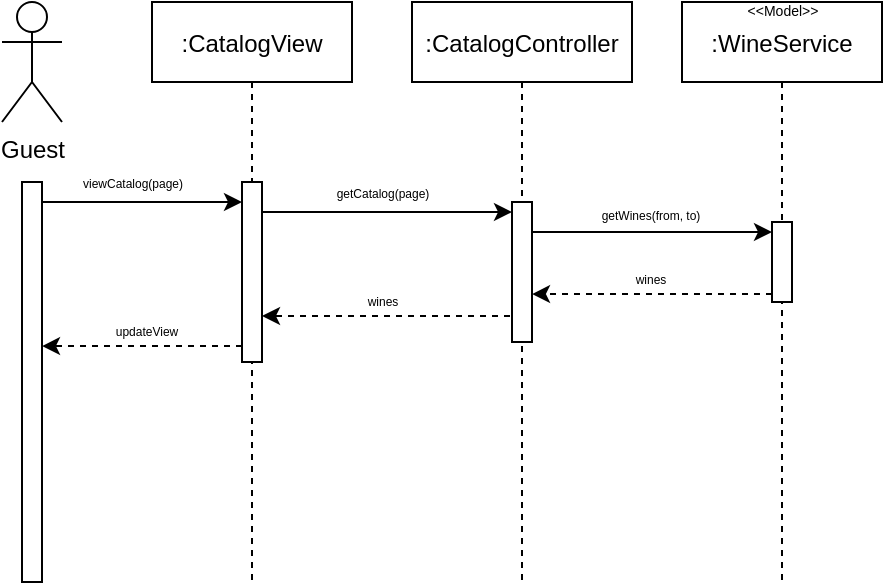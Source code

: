 <mxfile version="16.1.2" type="device" pages="3"><diagram id="kgpKYQtTHZ0yAKxKKP6v" name="Catalog"><mxGraphModel dx="946" dy="608" grid="1" gridSize="10" guides="1" tooltips="1" connect="1" arrows="1" fold="1" page="1" pageScale="1" pageWidth="850" pageHeight="1100" math="0" shadow="0"><root><mxCell id="0"/><mxCell id="1" parent="0"/><mxCell id="BLzwnITTVKvKmprDucoq-1" value=":CatalogView" style="shape=umlLifeline;perimeter=lifelinePerimeter;container=1;collapsible=0;recursiveResize=0;rounded=0;shadow=0;strokeWidth=1;" parent="1" vertex="1"><mxGeometry x="190" y="100" width="100" height="290" as="geometry"/></mxCell><mxCell id="BLzwnITTVKvKmprDucoq-2" value="" style="points=[];perimeter=orthogonalPerimeter;rounded=0;shadow=0;strokeWidth=1;" parent="BLzwnITTVKvKmprDucoq-1" vertex="1"><mxGeometry x="45" y="90" width="10" height="90" as="geometry"/></mxCell><mxCell id="BLzwnITTVKvKmprDucoq-35" style="edgeStyle=orthogonalEdgeStyle;rounded=0;orthogonalLoop=1;jettySize=auto;html=1;dashed=1;" parent="BLzwnITTVKvKmprDucoq-1" source="BLzwnITTVKvKmprDucoq-2" edge="1"><mxGeometry relative="1" as="geometry"><mxPoint x="40" y="172" as="sourcePoint"/><mxPoint x="-55" y="172.029" as="targetPoint"/><Array as="points"><mxPoint x="20" y="172"/><mxPoint x="20" y="172"/></Array></mxGeometry></mxCell><mxCell id="BLzwnITTVKvKmprDucoq-3" value="Guest" style="shape=umlActor;verticalLabelPosition=bottom;verticalAlign=top;html=1;outlineConnect=0;" parent="1" vertex="1"><mxGeometry x="115" y="100" width="30" height="60" as="geometry"/></mxCell><mxCell id="BLzwnITTVKvKmprDucoq-4" style="edgeStyle=orthogonalEdgeStyle;rounded=0;orthogonalLoop=1;jettySize=auto;html=1;" parent="1" source="BLzwnITTVKvKmprDucoq-5" target="BLzwnITTVKvKmprDucoq-2" edge="1"><mxGeometry relative="1" as="geometry"><mxPoint x="235" y="200" as="targetPoint"/><Array as="points"><mxPoint x="210" y="200"/><mxPoint x="210" y="200"/></Array></mxGeometry></mxCell><mxCell id="BLzwnITTVKvKmprDucoq-5" value="" style="points=[];perimeter=orthogonalPerimeter;rounded=0;shadow=0;strokeWidth=1;" parent="1" vertex="1"><mxGeometry x="125" y="190" width="10" height="200" as="geometry"/></mxCell><mxCell id="BLzwnITTVKvKmprDucoq-6" value=":CatalogController" style="shape=umlLifeline;perimeter=lifelinePerimeter;container=1;collapsible=0;recursiveResize=0;rounded=0;shadow=0;strokeWidth=1;" parent="1" vertex="1"><mxGeometry x="320" y="100" width="110" height="290" as="geometry"/></mxCell><mxCell id="BLzwnITTVKvKmprDucoq-7" value="" style="points=[];perimeter=orthogonalPerimeter;rounded=0;shadow=0;strokeWidth=1;" parent="BLzwnITTVKvKmprDucoq-6" vertex="1"><mxGeometry x="50" y="100" width="10" height="70" as="geometry"/></mxCell><mxCell id="BLzwnITTVKvKmprDucoq-10" value="viewCatalog(page)" style="text;html=1;align=center;verticalAlign=middle;resizable=0;points=[];autosize=1;strokeColor=none;fillColor=none;fontSize=6;" parent="1" vertex="1"><mxGeometry x="145" y="186" width="70" height="10" as="geometry"/></mxCell><mxCell id="BLzwnITTVKvKmprDucoq-13" value=":WineService" style="shape=umlLifeline;perimeter=lifelinePerimeter;container=1;collapsible=0;recursiveResize=0;rounded=0;shadow=0;strokeWidth=1;" parent="1" vertex="1"><mxGeometry x="455" y="100" width="100" height="290" as="geometry"/></mxCell><mxCell id="BLzwnITTVKvKmprDucoq-14" value="" style="points=[];perimeter=orthogonalPerimeter;rounded=0;shadow=0;strokeWidth=1;" parent="BLzwnITTVKvKmprDucoq-13" vertex="1"><mxGeometry x="45" y="110" width="10" height="40" as="geometry"/></mxCell><mxCell id="_heIhLO6d8gagkhK0cuP-1" value="&amp;lt;&amp;lt;Model&amp;gt;&amp;gt;" style="text;html=1;align=center;verticalAlign=middle;resizable=0;points=[];autosize=1;strokeColor=none;fillColor=none;fontSize=7;" parent="BLzwnITTVKvKmprDucoq-13" vertex="1"><mxGeometry x="25" width="50" height="10" as="geometry"/></mxCell><mxCell id="BLzwnITTVKvKmprDucoq-28" style="edgeStyle=orthogonalEdgeStyle;rounded=0;orthogonalLoop=1;jettySize=auto;html=1;" parent="1" source="BLzwnITTVKvKmprDucoq-2" edge="1"><mxGeometry relative="1" as="geometry"><mxPoint x="370" y="205" as="targetPoint"/><Array as="points"><mxPoint x="370" y="205"/></Array></mxGeometry></mxCell><mxCell id="BLzwnITTVKvKmprDucoq-29" value="getCatalog(page)" style="text;html=1;align=center;verticalAlign=middle;resizable=0;points=[];autosize=1;strokeColor=none;fillColor=none;fontSize=6;" parent="1" vertex="1"><mxGeometry x="275" y="191" width="60" height="10" as="geometry"/></mxCell><mxCell id="BLzwnITTVKvKmprDucoq-30" style="edgeStyle=orthogonalEdgeStyle;rounded=0;orthogonalLoop=1;jettySize=auto;html=1;" parent="1" edge="1"><mxGeometry relative="1" as="geometry"><mxPoint x="380" y="215.029" as="sourcePoint"/><mxPoint x="500" y="215.029" as="targetPoint"/><Array as="points"><mxPoint x="430" y="215"/><mxPoint x="430" y="215"/></Array></mxGeometry></mxCell><mxCell id="BLzwnITTVKvKmprDucoq-31" value="getWines(from, to)" style="text;html=1;align=center;verticalAlign=middle;resizable=0;points=[];autosize=1;strokeColor=none;fillColor=none;fontSize=6;" parent="1" vertex="1"><mxGeometry x="409" y="202" width="60" height="10" as="geometry"/></mxCell><mxCell id="BLzwnITTVKvKmprDucoq-32" style="edgeStyle=orthogonalEdgeStyle;rounded=0;orthogonalLoop=1;jettySize=auto;html=1;dashed=1;" parent="1" edge="1"><mxGeometry relative="1" as="geometry"><mxPoint x="500" y="246.029" as="sourcePoint"/><mxPoint x="380" y="246.029" as="targetPoint"/><Array as="points"><mxPoint x="410" y="246"/><mxPoint x="410" y="246"/></Array></mxGeometry></mxCell><mxCell id="BLzwnITTVKvKmprDucoq-33" value="wines" style="text;html=1;align=center;verticalAlign=middle;resizable=0;points=[];autosize=1;strokeColor=none;fillColor=none;fontSize=6;" parent="1" vertex="1"><mxGeometry x="424" y="234" width="30" height="10" as="geometry"/></mxCell><mxCell id="BLzwnITTVKvKmprDucoq-34" value="updateView" style="text;html=1;align=center;verticalAlign=middle;resizable=0;points=[];autosize=1;strokeColor=none;fillColor=none;fontSize=6;" parent="1" vertex="1"><mxGeometry x="162" y="260" width="50" height="10" as="geometry"/></mxCell><mxCell id="BLzwnITTVKvKmprDucoq-41" style="edgeStyle=orthogonalEdgeStyle;rounded=0;orthogonalLoop=1;jettySize=auto;html=1;dashed=1;" parent="1" target="BLzwnITTVKvKmprDucoq-2" edge="1"><mxGeometry relative="1" as="geometry"><mxPoint x="370" y="252" as="sourcePoint"/><mxPoint x="260" y="257" as="targetPoint"/><Array as="points"><mxPoint x="370" y="257"/></Array></mxGeometry></mxCell><mxCell id="BLzwnITTVKvKmprDucoq-42" value="wines" style="text;html=1;align=center;verticalAlign=middle;resizable=0;points=[];autosize=1;strokeColor=none;fillColor=none;fontSize=6;" parent="1" vertex="1"><mxGeometry x="290" y="245" width="30" height="10" as="geometry"/></mxCell></root></mxGraphModel></diagram><diagram id="tCzuU7CN7VNqNoygsLYR" name="Cerca"><mxGraphModel dx="757" dy="486" grid="1" gridSize="10" guides="1" tooltips="1" connect="1" arrows="1" fold="1" page="1" pageScale="1" pageWidth="827" pageHeight="1169" math="0" shadow="0"><root><mxCell id="KruUe27yaAUOKIIzav_8-0"/><mxCell id="KruUe27yaAUOKIIzav_8-1" parent="KruUe27yaAUOKIIzav_8-0"/><mxCell id="9DkN42YmrKY3S9AIcgeY-0" value=":SearchForm" style="shape=umlLifeline;perimeter=lifelinePerimeter;container=1;collapsible=0;recursiveResize=0;rounded=0;shadow=0;strokeWidth=1;" parent="KruUe27yaAUOKIIzav_8-1" vertex="1"><mxGeometry x="205" y="100" width="100" height="290" as="geometry"/></mxCell><mxCell id="9DkN42YmrKY3S9AIcgeY-1" value="" style="points=[];perimeter=orthogonalPerimeter;rounded=0;shadow=0;strokeWidth=1;" parent="9DkN42YmrKY3S9AIcgeY-0" vertex="1"><mxGeometry x="45" y="90" width="10" height="130" as="geometry"/></mxCell><mxCell id="9DkN42YmrKY3S9AIcgeY-3" value="Guest" style="shape=umlActor;verticalLabelPosition=bottom;verticalAlign=top;html=1;outlineConnect=0;" parent="KruUe27yaAUOKIIzav_8-1" vertex="1"><mxGeometry x="115" y="100" width="30" height="60" as="geometry"/></mxCell><mxCell id="9DkN42YmrKY3S9AIcgeY-4" style="edgeStyle=orthogonalEdgeStyle;rounded=0;orthogonalLoop=1;jettySize=auto;html=1;" parent="KruUe27yaAUOKIIzav_8-1" source="9DkN42YmrKY3S9AIcgeY-5" target="9DkN42YmrKY3S9AIcgeY-1" edge="1"><mxGeometry relative="1" as="geometry"><mxPoint x="235" y="200" as="targetPoint"/><Array as="points"><mxPoint x="210" y="200"/><mxPoint x="210" y="200"/></Array></mxGeometry></mxCell><mxCell id="c1hNS7Ehd6lKB7082YE--4" style="edgeStyle=orthogonalEdgeStyle;rounded=0;orthogonalLoop=1;jettySize=auto;html=1;" edge="1" parent="KruUe27yaAUOKIIzav_8-1" source="9DkN42YmrKY3S9AIcgeY-5" target="9DkN42YmrKY3S9AIcgeY-1"><mxGeometry relative="1" as="geometry"><Array as="points"><mxPoint x="220" y="220"/><mxPoint x="220" y="220"/></Array></mxGeometry></mxCell><mxCell id="9DkN42YmrKY3S9AIcgeY-5" value="" style="points=[];perimeter=orthogonalPerimeter;rounded=0;shadow=0;strokeWidth=1;" parent="KruUe27yaAUOKIIzav_8-1" vertex="1"><mxGeometry x="125" y="190" width="10" height="200" as="geometry"/></mxCell><mxCell id="9DkN42YmrKY3S9AIcgeY-6" value=":CatalogController" style="shape=umlLifeline;perimeter=lifelinePerimeter;container=1;collapsible=0;recursiveResize=0;rounded=0;shadow=0;strokeWidth=1;" parent="KruUe27yaAUOKIIzav_8-1" vertex="1"><mxGeometry x="335" y="100" width="110" height="290" as="geometry"/></mxCell><mxCell id="9DkN42YmrKY3S9AIcgeY-7" value="" style="points=[];perimeter=orthogonalPerimeter;rounded=0;shadow=0;strokeWidth=1;" parent="9DkN42YmrKY3S9AIcgeY-6" vertex="1"><mxGeometry x="50" y="130" width="10" height="80" as="geometry"/></mxCell><mxCell id="9DkN42YmrKY3S9AIcgeY-8" value="compile(query)" style="text;html=1;align=center;verticalAlign=middle;resizable=0;points=[];autosize=1;strokeColor=none;fillColor=none;fontSize=6;" parent="KruUe27yaAUOKIIzav_8-1" vertex="1"><mxGeometry x="150" y="186" width="60" height="10" as="geometry"/></mxCell><mxCell id="9DkN42YmrKY3S9AIcgeY-9" value=":WineService" style="shape=umlLifeline;perimeter=lifelinePerimeter;container=1;collapsible=0;recursiveResize=0;rounded=0;shadow=0;strokeWidth=1;" parent="KruUe27yaAUOKIIzav_8-1" vertex="1"><mxGeometry x="470" y="100" width="100" height="290" as="geometry"/></mxCell><mxCell id="9DkN42YmrKY3S9AIcgeY-10" value="" style="points=[];perimeter=orthogonalPerimeter;rounded=0;shadow=0;strokeWidth=1;" parent="9DkN42YmrKY3S9AIcgeY-9" vertex="1"><mxGeometry x="45" y="140" width="10" height="40" as="geometry"/></mxCell><mxCell id="9DkN42YmrKY3S9AIcgeY-32" value="&amp;lt;&amp;lt;Model&amp;gt;&amp;gt;" style="text;html=1;align=center;verticalAlign=middle;resizable=0;points=[];autosize=1;strokeColor=none;fillColor=none;strokeWidth=1;fontSize=7;" parent="9DkN42YmrKY3S9AIcgeY-9" vertex="1"><mxGeometry x="25" width="50" height="10" as="geometry"/></mxCell><mxCell id="9DkN42YmrKY3S9AIcgeY-11" style="edgeStyle=orthogonalEdgeStyle;rounded=0;orthogonalLoop=1;jettySize=auto;html=1;" parent="KruUe27yaAUOKIIzav_8-1" edge="1"><mxGeometry relative="1" as="geometry"><mxPoint x="385.0" y="232" as="targetPoint"/><Array as="points"><mxPoint x="385" y="232"/></Array><mxPoint x="260" y="232.029" as="sourcePoint"/></mxGeometry></mxCell><mxCell id="9DkN42YmrKY3S9AIcgeY-12" value="searchWine(query)" style="text;html=1;align=center;verticalAlign=middle;resizable=0;points=[];autosize=1;strokeColor=none;fillColor=none;fontSize=6;" parent="KruUe27yaAUOKIIzav_8-1" vertex="1"><mxGeometry x="285" y="218" width="70" height="10" as="geometry"/></mxCell><mxCell id="9DkN42YmrKY3S9AIcgeY-20" value="submit()" style="text;html=1;align=center;verticalAlign=middle;resizable=0;points=[];autosize=1;strokeColor=none;fillColor=none;fontSize=6;" parent="KruUe27yaAUOKIIzav_8-1" vertex="1"><mxGeometry x="159" y="206.43" width="40" height="10" as="geometry"/></mxCell><mxCell id="9DkN42YmrKY3S9AIcgeY-22" value="getWines(wineName)" style="text;html=1;align=center;verticalAlign=middle;resizable=0;points=[];autosize=1;strokeColor=none;fillColor=none;fontSize=6;" parent="KruUe27yaAUOKIIzav_8-1" vertex="1"><mxGeometry x="420" y="230" width="70" height="10" as="geometry"/></mxCell><mxCell id="9DkN42YmrKY3S9AIcgeY-23" style="edgeStyle=orthogonalEdgeStyle;rounded=0;orthogonalLoop=1;jettySize=auto;html=1;" parent="KruUe27yaAUOKIIzav_8-1" edge="1"><mxGeometry relative="1" as="geometry"><mxPoint x="515" y="243" as="targetPoint"/><Array as="points"><mxPoint x="395" y="243"/></Array><mxPoint x="395" y="245.029" as="sourcePoint"/></mxGeometry></mxCell><mxCell id="9DkN42YmrKY3S9AIcgeY-25" style="edgeStyle=orthogonalEdgeStyle;rounded=0;orthogonalLoop=1;jettySize=auto;html=1;dashed=1;" parent="KruUe27yaAUOKIIzav_8-1" edge="1"><mxGeometry relative="1" as="geometry"><mxPoint x="515" y="276" as="sourcePoint"/><mxPoint x="395" y="276" as="targetPoint"/><Array as="points"><mxPoint x="455" y="276"/><mxPoint x="455" y="276"/></Array></mxGeometry></mxCell><mxCell id="9DkN42YmrKY3S9AIcgeY-26" value="wines" style="text;html=1;align=center;verticalAlign=middle;resizable=0;points=[];autosize=1;strokeColor=none;fillColor=none;fontSize=6;" parent="KruUe27yaAUOKIIzav_8-1" vertex="1"><mxGeometry x="438" y="264" width="30" height="10" as="geometry"/></mxCell><mxCell id="c1hNS7Ehd6lKB7082YE--2" value=":CatalogView" style="shape=umlLifeline;perimeter=lifelinePerimeter;container=1;collapsible=0;recursiveResize=0;rounded=0;shadow=0;strokeWidth=1;" vertex="1" parent="KruUe27yaAUOKIIzav_8-1"><mxGeometry x="600" y="100" width="100" height="290" as="geometry"/></mxCell><mxCell id="c1hNS7Ehd6lKB7082YE--3" value="" style="points=[];perimeter=orthogonalPerimeter;rounded=0;shadow=0;strokeWidth=1;" vertex="1" parent="c1hNS7Ehd6lKB7082YE--2"><mxGeometry x="45" y="180" width="10" height="110" as="geometry"/></mxCell><mxCell id="c1hNS7Ehd6lKB7082YE--5" style="edgeStyle=orthogonalEdgeStyle;rounded=0;orthogonalLoop=1;jettySize=auto;html=1;" edge="1" parent="KruUe27yaAUOKIIzav_8-1" source="9DkN42YmrKY3S9AIcgeY-7" target="c1hNS7Ehd6lKB7082YE--3"><mxGeometry relative="1" as="geometry"><Array as="points"><mxPoint x="580" y="300"/><mxPoint x="580" y="300"/></Array></mxGeometry></mxCell><mxCell id="c1hNS7Ehd6lKB7082YE--6" value="createCatalogView(wines)" style="text;html=1;align=center;verticalAlign=middle;resizable=0;points=[];autosize=1;strokeColor=none;fillColor=none;fontSize=6;" vertex="1" parent="KruUe27yaAUOKIIzav_8-1"><mxGeometry x="530" y="285" width="90" height="10" as="geometry"/></mxCell></root></mxGraphModel></diagram><diagram id="fdDdvjT-TrS5xdpRVMdv" name="Filter"><mxGraphModel dx="946" dy="608" grid="1" gridSize="10" guides="1" tooltips="1" connect="1" arrows="1" fold="1" page="1" pageScale="1" pageWidth="827" pageHeight="1169" math="0" shadow="0"><root><mxCell id="0-8cYcCUceO6hgrSHnFe-0"/><mxCell id="0-8cYcCUceO6hgrSHnFe-1" parent="0-8cYcCUceO6hgrSHnFe-0"/><mxCell id="kxaq8rodWCjKk6xRtjeh-0" value=":FilterForm" style="shape=umlLifeline;perimeter=lifelinePerimeter;container=1;collapsible=0;recursiveResize=0;rounded=0;shadow=0;strokeWidth=1;" parent="0-8cYcCUceO6hgrSHnFe-1" vertex="1"><mxGeometry x="175" y="102" width="100" height="290" as="geometry"/></mxCell><mxCell id="kxaq8rodWCjKk6xRtjeh-1" value="" style="points=[];perimeter=orthogonalPerimeter;rounded=0;shadow=0;strokeWidth=1;" parent="kxaq8rodWCjKk6xRtjeh-0" vertex="1"><mxGeometry x="45" y="90" width="10" height="150" as="geometry"/></mxCell><mxCell id="kxaq8rodWCjKk6xRtjeh-2" value="Guest" style="shape=umlActor;verticalLabelPosition=bottom;verticalAlign=top;html=1;outlineConnect=0;" parent="0-8cYcCUceO6hgrSHnFe-1" vertex="1"><mxGeometry x="80" y="100" width="30" height="60" as="geometry"/></mxCell><mxCell id="kxaq8rodWCjKk6xRtjeh-3" style="edgeStyle=orthogonalEdgeStyle;rounded=0;orthogonalLoop=1;jettySize=auto;html=1;" parent="0-8cYcCUceO6hgrSHnFe-1" source="kxaq8rodWCjKk6xRtjeh-4" target="kxaq8rodWCjKk6xRtjeh-1" edge="1"><mxGeometry relative="1" as="geometry"><mxPoint x="200" y="200" as="targetPoint"/><Array as="points"><mxPoint x="175" y="200"/><mxPoint x="175" y="200"/></Array></mxGeometry></mxCell><mxCell id="aQGZFkVtoPdrxDzejxzd-0" style="edgeStyle=orthogonalEdgeStyle;rounded=0;orthogonalLoop=1;jettySize=auto;html=1;" parent="0-8cYcCUceO6hgrSHnFe-1" source="kxaq8rodWCjKk6xRtjeh-4" target="kxaq8rodWCjKk6xRtjeh-1" edge="1"><mxGeometry relative="1" as="geometry"><Array as="points"><mxPoint x="130" y="220"/><mxPoint x="130" y="220"/></Array></mxGeometry></mxCell><mxCell id="kxaq8rodWCjKk6xRtjeh-4" value="" style="points=[];perimeter=orthogonalPerimeter;rounded=0;shadow=0;strokeWidth=1;" parent="0-8cYcCUceO6hgrSHnFe-1" vertex="1"><mxGeometry x="90" y="190" width="10" height="200" as="geometry"/></mxCell><mxCell id="kxaq8rodWCjKk6xRtjeh-5" value=":CatalogController" style="shape=umlLifeline;perimeter=lifelinePerimeter;container=1;collapsible=0;recursiveResize=0;rounded=0;shadow=0;strokeWidth=1;" parent="0-8cYcCUceO6hgrSHnFe-1" vertex="1"><mxGeometry x="305" y="102" width="110" height="290" as="geometry"/></mxCell><mxCell id="kxaq8rodWCjKk6xRtjeh-6" value="" style="points=[];perimeter=orthogonalPerimeter;rounded=0;shadow=0;strokeWidth=1;" parent="kxaq8rodWCjKk6xRtjeh-5" vertex="1"><mxGeometry x="50" y="130" width="10" height="70" as="geometry"/></mxCell><mxCell id="kxaq8rodWCjKk6xRtjeh-7" value="compile(minPrice, maxPrice)" style="text;html=1;align=center;verticalAlign=middle;resizable=0;points=[];autosize=1;strokeColor=none;fillColor=none;fontSize=6;" parent="0-8cYcCUceO6hgrSHnFe-1" vertex="1"><mxGeometry x="110" y="187" width="90" height="10" as="geometry"/></mxCell><mxCell id="kxaq8rodWCjKk6xRtjeh-8" value=":WineService" style="shape=umlLifeline;perimeter=lifelinePerimeter;container=1;collapsible=0;recursiveResize=0;rounded=0;shadow=0;strokeWidth=1;" parent="0-8cYcCUceO6hgrSHnFe-1" vertex="1"><mxGeometry x="440" y="102" width="100" height="290" as="geometry"/></mxCell><mxCell id="kxaq8rodWCjKk6xRtjeh-9" value="" style="points=[];perimeter=orthogonalPerimeter;rounded=0;shadow=0;strokeWidth=1;" parent="kxaq8rodWCjKk6xRtjeh-8" vertex="1"><mxGeometry x="45" y="140" width="10" height="40" as="geometry"/></mxCell><mxCell id="kxaq8rodWCjKk6xRtjeh-10" value="&amp;lt;&amp;lt;Model&amp;gt;&amp;gt;" style="text;html=1;align=center;verticalAlign=middle;resizable=0;points=[];autosize=1;strokeColor=none;fillColor=none;strokeWidth=1;fontSize=7;" parent="kxaq8rodWCjKk6xRtjeh-8" vertex="1"><mxGeometry x="25" width="50" height="10" as="geometry"/></mxCell><mxCell id="kxaq8rodWCjKk6xRtjeh-11" style="edgeStyle=orthogonalEdgeStyle;rounded=0;orthogonalLoop=1;jettySize=auto;html=1;" parent="0-8cYcCUceO6hgrSHnFe-1" edge="1"><mxGeometry relative="1" as="geometry"><mxPoint x="355" y="234" as="targetPoint"/><Array as="points"><mxPoint x="355" y="234"/></Array><mxPoint x="230" y="234" as="sourcePoint"/></mxGeometry></mxCell><mxCell id="kxaq8rodWCjKk6xRtjeh-12" value="getWines(minPrice, maxPrice)" style="text;html=1;align=center;verticalAlign=middle;resizable=0;points=[];autosize=1;strokeColor=none;fillColor=none;fontSize=6;" parent="0-8cYcCUceO6hgrSHnFe-1" vertex="1"><mxGeometry x="240" y="220" width="100" height="10" as="geometry"/></mxCell><mxCell id="kxaq8rodWCjKk6xRtjeh-13" value="submit()" style="text;html=1;align=center;verticalAlign=middle;resizable=0;points=[];autosize=1;strokeColor=none;fillColor=none;fontSize=6;" parent="0-8cYcCUceO6hgrSHnFe-1" vertex="1"><mxGeometry x="135" y="208" width="40" height="10" as="geometry"/></mxCell><mxCell id="kxaq8rodWCjKk6xRtjeh-15" value="findWines(whereOptions)" style="text;html=1;align=center;verticalAlign=middle;resizable=0;points=[];autosize=1;strokeColor=none;fillColor=none;fontSize=6;" parent="0-8cYcCUceO6hgrSHnFe-1" vertex="1"><mxGeometry x="385" y="232" width="80" height="10" as="geometry"/></mxCell><mxCell id="kxaq8rodWCjKk6xRtjeh-16" style="edgeStyle=orthogonalEdgeStyle;rounded=0;orthogonalLoop=1;jettySize=auto;html=1;" parent="0-8cYcCUceO6hgrSHnFe-1" edge="1"><mxGeometry relative="1" as="geometry"><mxPoint x="485" y="245" as="targetPoint"/><Array as="points"><mxPoint x="365" y="245"/></Array><mxPoint x="365" y="247.029" as="sourcePoint"/></mxGeometry></mxCell><mxCell id="kxaq8rodWCjKk6xRtjeh-17" style="edgeStyle=orthogonalEdgeStyle;rounded=0;orthogonalLoop=1;jettySize=auto;html=1;dashed=1;" parent="0-8cYcCUceO6hgrSHnFe-1" edge="1"><mxGeometry relative="1" as="geometry"><mxPoint x="485" y="278" as="sourcePoint"/><mxPoint x="365" y="278" as="targetPoint"/><Array as="points"><mxPoint x="425" y="278"/><mxPoint x="425" y="278"/></Array></mxGeometry></mxCell><mxCell id="kxaq8rodWCjKk6xRtjeh-18" value="wines" style="text;html=1;align=center;verticalAlign=middle;resizable=0;points=[];autosize=1;strokeColor=none;fillColor=none;fontSize=6;" parent="0-8cYcCUceO6hgrSHnFe-1" vertex="1"><mxGeometry x="408" y="266" width="30" height="10" as="geometry"/></mxCell><mxCell id="kxaq8rodWCjKk6xRtjeh-21" value=":Wine" style="shape=umlLifeline;perimeter=lifelinePerimeter;container=1;collapsible=0;recursiveResize=0;rounded=0;shadow=0;strokeWidth=1;" parent="0-8cYcCUceO6hgrSHnFe-1" vertex="1"><mxGeometry x="565" y="102" width="100" height="290" as="geometry"/></mxCell><mxCell id="kxaq8rodWCjKk6xRtjeh-22" value="" style="points=[];perimeter=orthogonalPerimeter;rounded=0;shadow=0;strokeWidth=1;" parent="kxaq8rodWCjKk6xRtjeh-21" vertex="1"><mxGeometry x="45" y="140" width="10" height="30" as="geometry"/></mxCell><mxCell id="kxaq8rodWCjKk6xRtjeh-23" value="wines" style="text;html=1;align=center;verticalAlign=middle;resizable=0;points=[];autosize=1;strokeColor=none;fillColor=none;fontSize=6;" parent="kxaq8rodWCjKk6xRtjeh-21" vertex="1"><mxGeometry x="-27" y="154.66" width="30" height="10" as="geometry"/></mxCell><mxCell id="kxaq8rodWCjKk6xRtjeh-24" style="edgeStyle=orthogonalEdgeStyle;rounded=0;orthogonalLoop=1;jettySize=auto;html=1;dashed=1;" parent="kxaq8rodWCjKk6xRtjeh-21" edge="1"><mxGeometry relative="1" as="geometry"><mxPoint x="45" y="166.694" as="sourcePoint"/><mxPoint x="-70" y="166.66" as="targetPoint"/><Array as="points"><mxPoint x="-12" y="167"/></Array></mxGeometry></mxCell><mxCell id="kxaq8rodWCjKk6xRtjeh-25" style="edgeStyle=orthogonalEdgeStyle;rounded=0;orthogonalLoop=1;jettySize=auto;html=1;fontSize=7;" parent="0-8cYcCUceO6hgrSHnFe-1" source="kxaq8rodWCjKk6xRtjeh-9" target="kxaq8rodWCjKk6xRtjeh-22" edge="1"><mxGeometry relative="1" as="geometry"><Array as="points"><mxPoint x="555" y="252"/><mxPoint x="555" y="252"/></Array></mxGeometry></mxCell><mxCell id="kxaq8rodWCjKk6xRtjeh-26" value="find(whereOptions)" style="text;html=1;align=center;verticalAlign=middle;resizable=0;points=[];autosize=1;strokeColor=none;fillColor=none;fontSize=7;" parent="0-8cYcCUceO6hgrSHnFe-1" vertex="1"><mxGeometry x="520" y="240" width="70" height="10" as="geometry"/></mxCell><mxCell id="kxaq8rodWCjKk6xRtjeh-27" value=":CatalogView" style="shape=umlLifeline;perimeter=lifelinePerimeter;container=1;collapsible=0;recursiveResize=0;rounded=0;shadow=0;strokeWidth=1;" parent="0-8cYcCUceO6hgrSHnFe-1" vertex="1"><mxGeometry x="690" y="100" width="100" height="290" as="geometry"/></mxCell><mxCell id="kxaq8rodWCjKk6xRtjeh-28" value="" style="points=[];perimeter=orthogonalPerimeter;rounded=0;shadow=0;strokeWidth=1;" parent="kxaq8rodWCjKk6xRtjeh-27" vertex="1"><mxGeometry x="45" y="180" width="10" height="110" as="geometry"/></mxCell><mxCell id="aQGZFkVtoPdrxDzejxzd-1" style="edgeStyle=orthogonalEdgeStyle;rounded=0;orthogonalLoop=1;jettySize=auto;html=1;" parent="0-8cYcCUceO6hgrSHnFe-1" source="kxaq8rodWCjKk6xRtjeh-6" target="kxaq8rodWCjKk6xRtjeh-28" edge="1"><mxGeometry relative="1" as="geometry"><Array as="points"><mxPoint x="460" y="290"/><mxPoint x="460" y="290"/></Array></mxGeometry></mxCell><mxCell id="aQGZFkVtoPdrxDzejxzd-2" value="createCatalogView(wines)" style="text;html=1;align=center;verticalAlign=middle;resizable=0;points=[];autosize=1;strokeColor=none;fillColor=none;fontSize=6;" parent="0-8cYcCUceO6hgrSHnFe-1" vertex="1"><mxGeometry x="630" y="276" width="90" height="10" as="geometry"/></mxCell></root></mxGraphModel></diagram></mxfile>